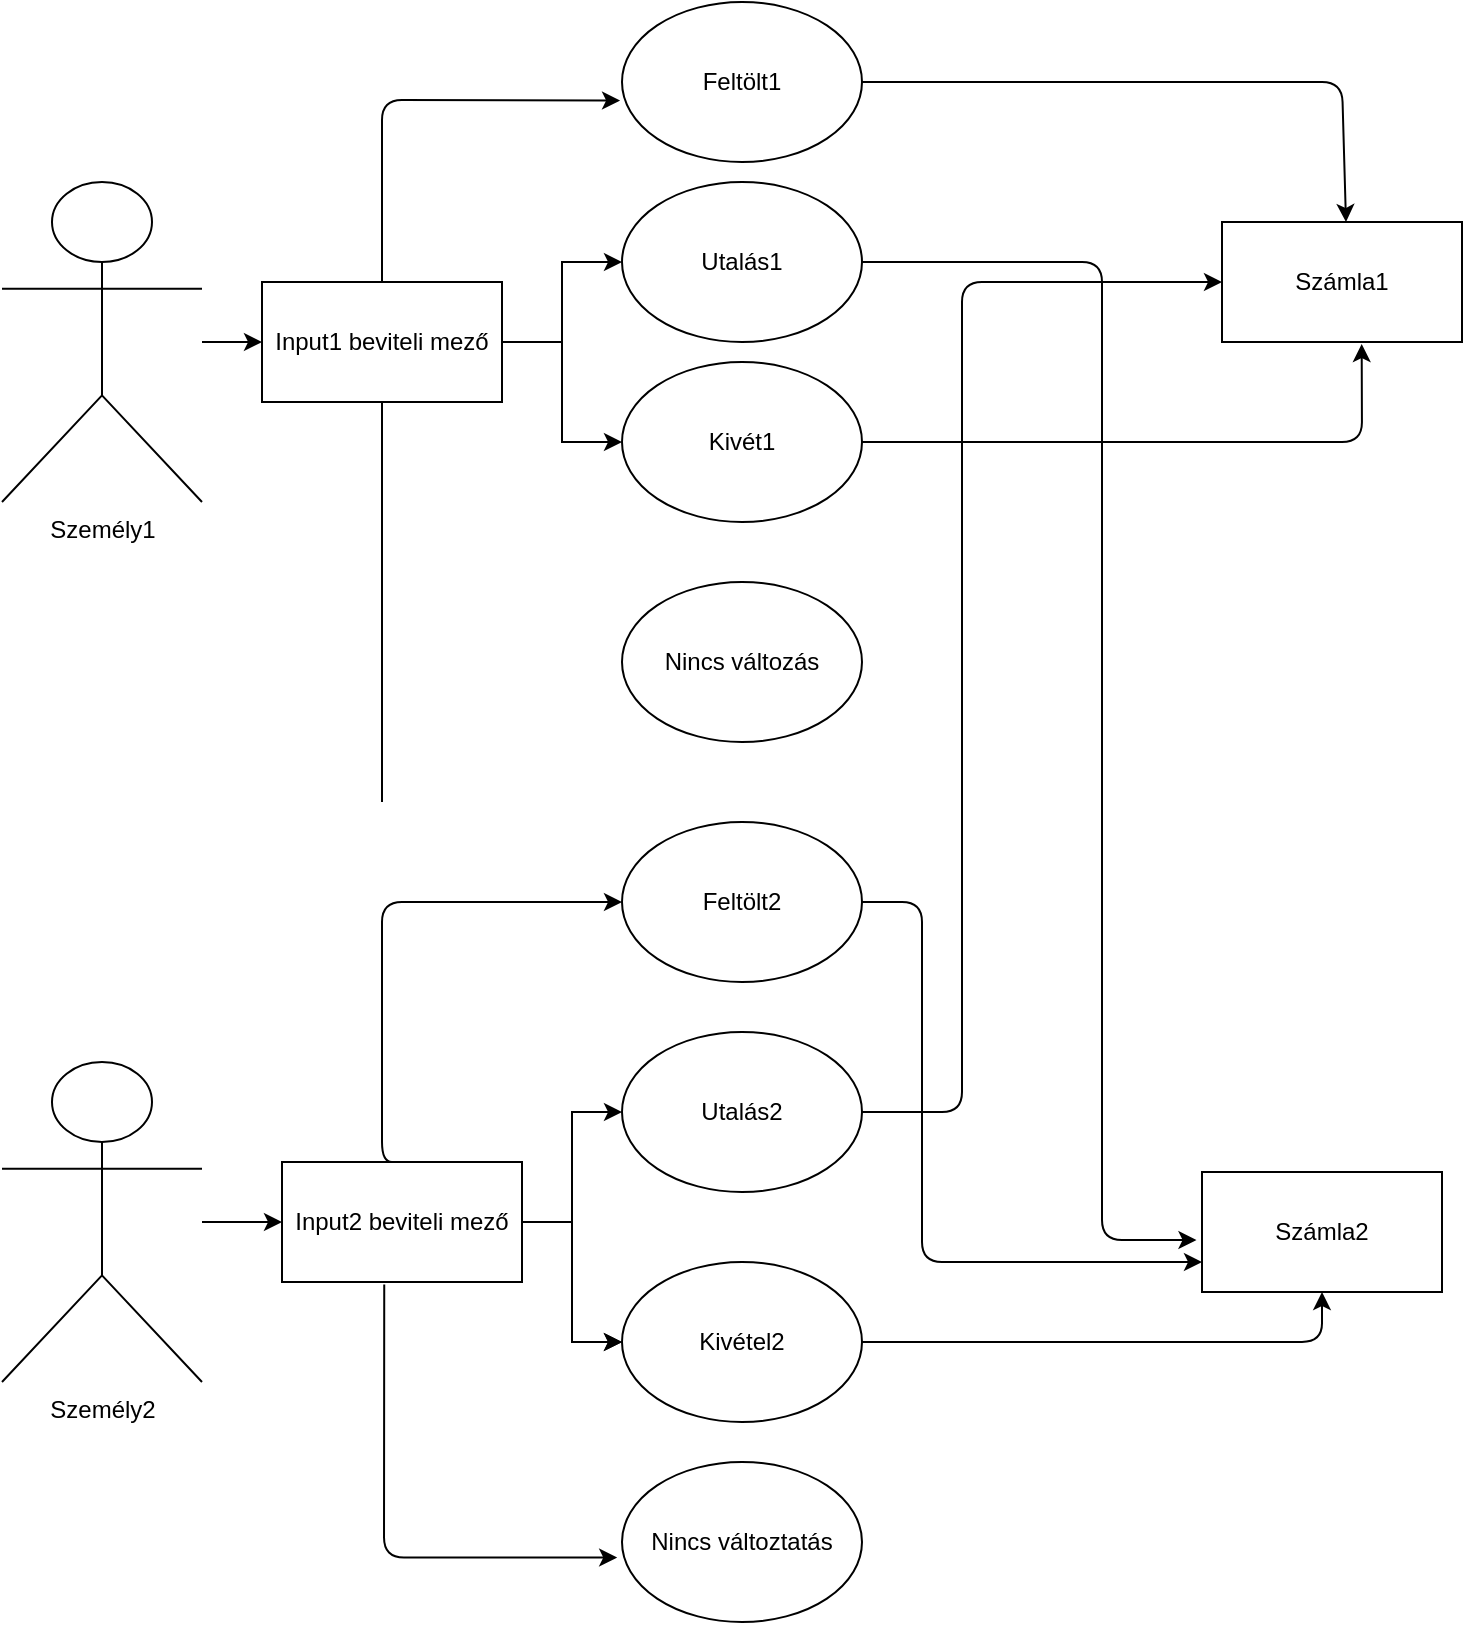 <mxfile version="14.6.9" type="github">
  <diagram id="J5EfAojqnAFtYybLYgbn" name="Page-1">
    <mxGraphModel dx="981" dy="526" grid="1" gridSize="10" guides="1" tooltips="1" connect="1" arrows="1" fold="1" page="1" pageScale="1" pageWidth="827" pageHeight="1169" math="0" shadow="0">
      <root>
        <mxCell id="0" />
        <mxCell id="1" parent="0" />
        <mxCell id="7G1ClK5BpiMBO2k2yVKp-1" value="Személy1" style="shape=umlActor;verticalLabelPosition=bottom;verticalAlign=top;html=1;outlineConnect=0;" vertex="1" parent="1">
          <mxGeometry x="30" y="120" width="100" height="160" as="geometry" />
        </mxCell>
        <mxCell id="7G1ClK5BpiMBO2k2yVKp-26" value="" style="edgeStyle=orthogonalEdgeStyle;rounded=0;orthogonalLoop=1;jettySize=auto;html=1;" edge="1" parent="1" source="7G1ClK5BpiMBO2k2yVKp-2" target="7G1ClK5BpiMBO2k2yVKp-7">
          <mxGeometry relative="1" as="geometry" />
        </mxCell>
        <mxCell id="7G1ClK5BpiMBO2k2yVKp-2" value="Input1 beviteli mező" style="rounded=0;whiteSpace=wrap;html=1;" vertex="1" parent="1">
          <mxGeometry x="160" y="170" width="120" height="60" as="geometry" />
        </mxCell>
        <mxCell id="7G1ClK5BpiMBO2k2yVKp-3" value="Személy2" style="shape=umlActor;verticalLabelPosition=bottom;verticalAlign=top;html=1;outlineConnect=0;" vertex="1" parent="1">
          <mxGeometry x="30" y="560" width="100" height="160" as="geometry" />
        </mxCell>
        <mxCell id="7G1ClK5BpiMBO2k2yVKp-58" value="" style="edgeStyle=orthogonalEdgeStyle;rounded=0;orthogonalLoop=1;jettySize=auto;html=1;" edge="1" parent="1" source="7G1ClK5BpiMBO2k2yVKp-4" target="7G1ClK5BpiMBO2k2yVKp-11">
          <mxGeometry relative="1" as="geometry" />
        </mxCell>
        <mxCell id="7G1ClK5BpiMBO2k2yVKp-59" value="" style="edgeStyle=orthogonalEdgeStyle;rounded=0;orthogonalLoop=1;jettySize=auto;html=1;" edge="1" parent="1" source="7G1ClK5BpiMBO2k2yVKp-4" target="7G1ClK5BpiMBO2k2yVKp-11">
          <mxGeometry relative="1" as="geometry" />
        </mxCell>
        <mxCell id="7G1ClK5BpiMBO2k2yVKp-4" value="Input2 beviteli mező" style="rounded=0;whiteSpace=wrap;html=1;" vertex="1" parent="1">
          <mxGeometry x="170" y="610" width="120" height="60" as="geometry" />
        </mxCell>
        <mxCell id="7G1ClK5BpiMBO2k2yVKp-5" value="Utalás1" style="ellipse;whiteSpace=wrap;html=1;" vertex="1" parent="1">
          <mxGeometry x="340" y="120" width="120" height="80" as="geometry" />
        </mxCell>
        <mxCell id="7G1ClK5BpiMBO2k2yVKp-7" value="Kivét1" style="ellipse;whiteSpace=wrap;html=1;" vertex="1" parent="1">
          <mxGeometry x="340" y="210" width="120" height="80" as="geometry" />
        </mxCell>
        <mxCell id="7G1ClK5BpiMBO2k2yVKp-8" value="Nincs változás" style="ellipse;whiteSpace=wrap;html=1;" vertex="1" parent="1">
          <mxGeometry x="340" y="320" width="120" height="80" as="geometry" />
        </mxCell>
        <mxCell id="7G1ClK5BpiMBO2k2yVKp-9" value="Feltölt2" style="ellipse;whiteSpace=wrap;html=1;" vertex="1" parent="1">
          <mxGeometry x="340" y="440" width="120" height="80" as="geometry" />
        </mxCell>
        <mxCell id="7G1ClK5BpiMBO2k2yVKp-10" value="Utalás2" style="ellipse;whiteSpace=wrap;html=1;" vertex="1" parent="1">
          <mxGeometry x="340" y="545" width="120" height="80" as="geometry" />
        </mxCell>
        <mxCell id="7G1ClK5BpiMBO2k2yVKp-11" value="Kivétel2" style="ellipse;whiteSpace=wrap;html=1;" vertex="1" parent="1">
          <mxGeometry x="340" y="660" width="120" height="80" as="geometry" />
        </mxCell>
        <mxCell id="7G1ClK5BpiMBO2k2yVKp-12" value="Nincs változtatás" style="ellipse;whiteSpace=wrap;html=1;" vertex="1" parent="1">
          <mxGeometry x="340" y="760" width="120" height="80" as="geometry" />
        </mxCell>
        <mxCell id="7G1ClK5BpiMBO2k2yVKp-17" value="Feltölt1" style="ellipse;whiteSpace=wrap;html=1;" vertex="1" parent="1">
          <mxGeometry x="340" y="30" width="120" height="80" as="geometry" />
        </mxCell>
        <mxCell id="7G1ClK5BpiMBO2k2yVKp-19" value="Számla1" style="rounded=0;whiteSpace=wrap;html=1;" vertex="1" parent="1">
          <mxGeometry x="640" y="140" width="120" height="60" as="geometry" />
        </mxCell>
        <mxCell id="7G1ClK5BpiMBO2k2yVKp-20" value="Számla2" style="rounded=0;whiteSpace=wrap;html=1;" vertex="1" parent="1">
          <mxGeometry x="630" y="615" width="120" height="60" as="geometry" />
        </mxCell>
        <mxCell id="7G1ClK5BpiMBO2k2yVKp-21" value="" style="endArrow=classic;html=1;" edge="1" parent="1" source="7G1ClK5BpiMBO2k2yVKp-1" target="7G1ClK5BpiMBO2k2yVKp-2">
          <mxGeometry width="50" height="50" relative="1" as="geometry">
            <mxPoint x="170" y="190" as="sourcePoint" />
            <mxPoint x="190" y="181" as="targetPoint" />
            <Array as="points" />
          </mxGeometry>
        </mxCell>
        <mxCell id="7G1ClK5BpiMBO2k2yVKp-22" value="" style="endArrow=classic;html=1;exitX=0.5;exitY=0;exitDx=0;exitDy=0;entryX=-0.008;entryY=0.616;entryDx=0;entryDy=0;entryPerimeter=0;" edge="1" parent="1" source="7G1ClK5BpiMBO2k2yVKp-2" target="7G1ClK5BpiMBO2k2yVKp-17">
          <mxGeometry width="50" height="50" relative="1" as="geometry">
            <mxPoint x="270" y="240" as="sourcePoint" />
            <mxPoint x="250" y="10" as="targetPoint" />
            <Array as="points">
              <mxPoint x="220" y="79" />
            </Array>
          </mxGeometry>
        </mxCell>
        <mxCell id="7G1ClK5BpiMBO2k2yVKp-23" value="" style="endArrow=classic;html=1;exitX=1;exitY=0.5;exitDx=0;exitDy=0;" edge="1" parent="1" source="7G1ClK5BpiMBO2k2yVKp-17">
          <mxGeometry width="50" height="50" relative="1" as="geometry">
            <mxPoint x="270" y="240" as="sourcePoint" />
            <mxPoint x="702" y="140" as="targetPoint" />
            <Array as="points">
              <mxPoint x="700" y="70" />
            </Array>
          </mxGeometry>
        </mxCell>
        <mxCell id="7G1ClK5BpiMBO2k2yVKp-38" value="" style="edgeStyle=orthogonalEdgeStyle;rounded=0;orthogonalLoop=1;jettySize=auto;html=1;entryX=0;entryY=0.5;entryDx=0;entryDy=0;exitX=1;exitY=0.5;exitDx=0;exitDy=0;" edge="1" parent="1" source="7G1ClK5BpiMBO2k2yVKp-2" target="7G1ClK5BpiMBO2k2yVKp-5">
          <mxGeometry relative="1" as="geometry">
            <mxPoint x="279.94" y="179.999" as="sourcePoint" />
            <mxPoint x="339.94" y="229.999" as="targetPoint" />
          </mxGeometry>
        </mxCell>
        <mxCell id="7G1ClK5BpiMBO2k2yVKp-39" value="" style="edgeStyle=segmentEdgeStyle;endArrow=classic;html=1;entryX=-0.023;entryY=0.567;entryDx=0;entryDy=0;entryPerimeter=0;" edge="1" parent="1" target="7G1ClK5BpiMBO2k2yVKp-20">
          <mxGeometry width="50" height="50" relative="1" as="geometry">
            <mxPoint x="460" y="160" as="sourcePoint" />
            <mxPoint x="580" y="660" as="targetPoint" />
            <Array as="points">
              <mxPoint x="580" y="160" />
              <mxPoint x="580" y="649" />
            </Array>
          </mxGeometry>
        </mxCell>
        <mxCell id="7G1ClK5BpiMBO2k2yVKp-41" value="" style="endArrow=classic;html=1;exitX=1;exitY=0.5;exitDx=0;exitDy=0;entryX=0.582;entryY=1.017;entryDx=0;entryDy=0;entryPerimeter=0;" edge="1" parent="1" source="7G1ClK5BpiMBO2k2yVKp-7" target="7G1ClK5BpiMBO2k2yVKp-19">
          <mxGeometry width="50" height="50" relative="1" as="geometry">
            <mxPoint x="500" y="270" as="sourcePoint" />
            <mxPoint x="720" y="250" as="targetPoint" />
            <Array as="points">
              <mxPoint x="710" y="250" />
            </Array>
          </mxGeometry>
        </mxCell>
        <mxCell id="7G1ClK5BpiMBO2k2yVKp-48" value="" style="endArrow=none;html=1;exitX=0.5;exitY=1;exitDx=0;exitDy=0;" edge="1" parent="1" source="7G1ClK5BpiMBO2k2yVKp-2">
          <mxGeometry width="50" height="50" relative="1" as="geometry">
            <mxPoint x="390" y="240" as="sourcePoint" />
            <mxPoint x="220" y="430" as="targetPoint" />
          </mxGeometry>
        </mxCell>
        <mxCell id="7G1ClK5BpiMBO2k2yVKp-49" value="" style="endArrow=classic;html=1;entryX=0;entryY=0.5;entryDx=0;entryDy=0;" edge="1" parent="1" source="7G1ClK5BpiMBO2k2yVKp-3" target="7G1ClK5BpiMBO2k2yVKp-4">
          <mxGeometry width="50" height="50" relative="1" as="geometry">
            <mxPoint x="390" y="640" as="sourcePoint" />
            <mxPoint x="180" y="590" as="targetPoint" />
          </mxGeometry>
        </mxCell>
        <mxCell id="7G1ClK5BpiMBO2k2yVKp-52" value="" style="edgeStyle=segmentEdgeStyle;endArrow=classic;html=1;entryX=0;entryY=0.5;entryDx=0;entryDy=0;exitX=0.5;exitY=0;exitDx=0;exitDy=0;" edge="1" parent="1" source="7G1ClK5BpiMBO2k2yVKp-4" target="7G1ClK5BpiMBO2k2yVKp-9">
          <mxGeometry width="50" height="50" relative="1" as="geometry">
            <mxPoint x="220" y="550" as="sourcePoint" />
            <mxPoint x="300" y="460" as="targetPoint" />
            <Array as="points">
              <mxPoint x="220" y="480" />
            </Array>
          </mxGeometry>
        </mxCell>
        <mxCell id="7G1ClK5BpiMBO2k2yVKp-57" value="" style="edgeStyle=segmentEdgeStyle;endArrow=classic;html=1;entryX=0;entryY=0.75;entryDx=0;entryDy=0;" edge="1" parent="1" source="7G1ClK5BpiMBO2k2yVKp-9" target="7G1ClK5BpiMBO2k2yVKp-20">
          <mxGeometry width="50" height="50" relative="1" as="geometry">
            <mxPoint x="460" y="476" as="sourcePoint" />
            <mxPoint x="550" y="660" as="targetPoint" />
            <Array as="points">
              <mxPoint x="490" y="480" />
              <mxPoint x="490" y="660" />
            </Array>
          </mxGeometry>
        </mxCell>
        <mxCell id="7G1ClK5BpiMBO2k2yVKp-60" value="" style="edgeStyle=orthogonalEdgeStyle;rounded=0;orthogonalLoop=1;jettySize=auto;html=1;exitX=1;exitY=0.5;exitDx=0;exitDy=0;entryX=0;entryY=0.5;entryDx=0;entryDy=0;" edge="1" parent="1" source="7G1ClK5BpiMBO2k2yVKp-4" target="7G1ClK5BpiMBO2k2yVKp-10">
          <mxGeometry relative="1" as="geometry">
            <mxPoint x="300" y="655.034" as="sourcePoint" />
            <mxPoint x="350" y="690" as="targetPoint" />
          </mxGeometry>
        </mxCell>
        <mxCell id="7G1ClK5BpiMBO2k2yVKp-63" value="" style="edgeStyle=segmentEdgeStyle;endArrow=classic;html=1;entryX=0;entryY=0.5;entryDx=0;entryDy=0;" edge="1" parent="1" target="7G1ClK5BpiMBO2k2yVKp-19">
          <mxGeometry width="50" height="50" relative="1" as="geometry">
            <mxPoint x="460" y="585" as="sourcePoint" />
            <mxPoint x="510" y="110" as="targetPoint" />
            <Array as="points">
              <mxPoint x="510" y="585" />
              <mxPoint x="510" y="170" />
            </Array>
          </mxGeometry>
        </mxCell>
        <mxCell id="7G1ClK5BpiMBO2k2yVKp-64" value="" style="edgeStyle=segmentEdgeStyle;endArrow=classic;html=1;entryX=0.5;entryY=1;entryDx=0;entryDy=0;" edge="1" parent="1" source="7G1ClK5BpiMBO2k2yVKp-11" target="7G1ClK5BpiMBO2k2yVKp-20">
          <mxGeometry width="50" height="50" relative="1" as="geometry">
            <mxPoint x="460" y="680" as="sourcePoint" />
            <mxPoint x="510" y="630" as="targetPoint" />
            <Array as="points">
              <mxPoint x="690" y="700" />
            </Array>
          </mxGeometry>
        </mxCell>
        <mxCell id="7G1ClK5BpiMBO2k2yVKp-65" value="" style="edgeStyle=elbowEdgeStyle;elbow=horizontal;endArrow=classic;html=1;exitX=0.426;exitY=1.021;exitDx=0;exitDy=0;exitPerimeter=0;entryX=-0.02;entryY=0.597;entryDx=0;entryDy=0;entryPerimeter=0;" edge="1" parent="1" source="7G1ClK5BpiMBO2k2yVKp-4" target="7G1ClK5BpiMBO2k2yVKp-12">
          <mxGeometry width="50" height="50" relative="1" as="geometry">
            <mxPoint x="380" y="730" as="sourcePoint" />
            <mxPoint x="430" y="680" as="targetPoint" />
            <Array as="points">
              <mxPoint x="221" y="760" />
            </Array>
          </mxGeometry>
        </mxCell>
      </root>
    </mxGraphModel>
  </diagram>
</mxfile>
